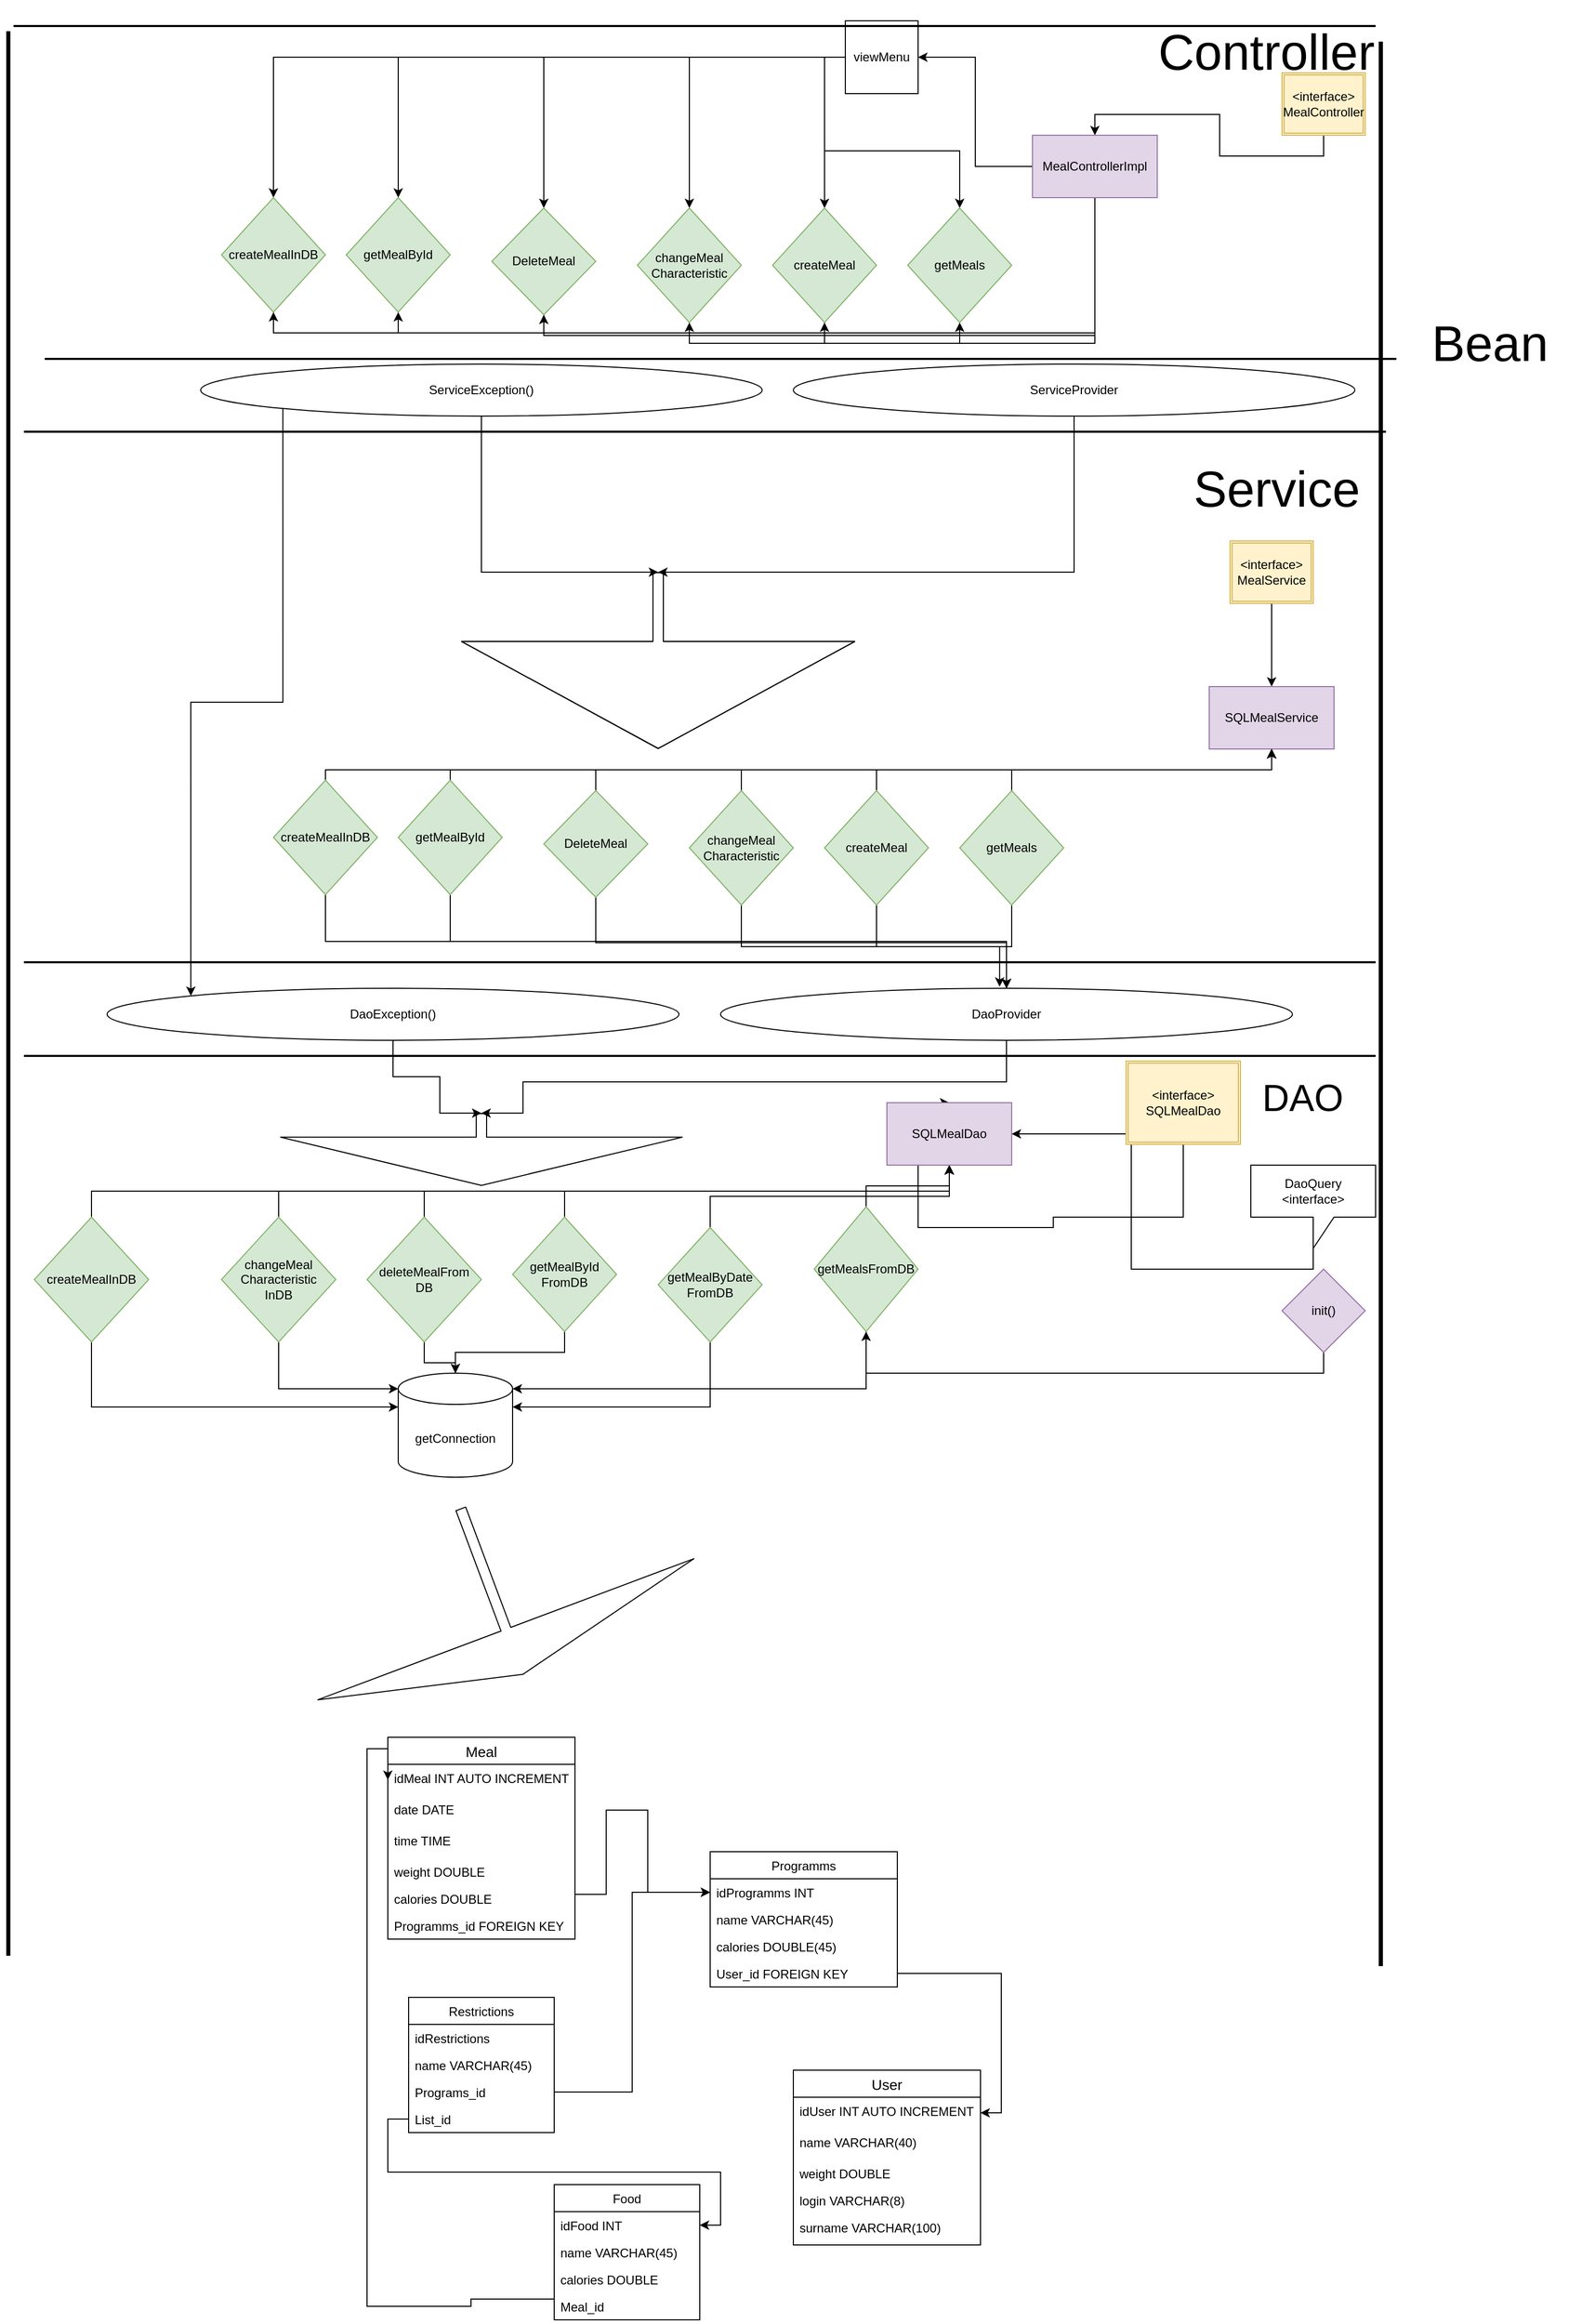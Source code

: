 <mxfile version="15.2.7" type="device"><diagram id="c3yvxUxh3kZcqtM6J-XO" name="Страница 1"><mxGraphModel dx="2633" dy="2015" grid="1" gridSize="10" guides="0" tooltips="1" connect="1" arrows="1" fold="1" page="1" pageScale="1" pageWidth="827" pageHeight="1169" background="none" math="0" shadow="0"><root><mxCell id="0"/><mxCell id="1" parent="0"/><mxCell id="IwB0xw7IcmiuPdc_JEfO-2" style="edgeStyle=orthogonalEdgeStyle;rounded=0;orthogonalLoop=1;jettySize=auto;html=1;exitX=0.5;exitY=1;exitDx=0;exitDy=0;entryX=0.5;entryY=1;entryDx=0;entryDy=0;" edge="1" parent="1" source="-x_6yDWP8HHU-Ib0mkeb-3" target="Pwz-YLJkzws4ze8zwUJu-18"><mxGeometry relative="1" as="geometry"/></mxCell><mxCell id="-x_6yDWP8HHU-Ib0mkeb-3" value="init()" style="rhombus;whiteSpace=wrap;html=1;fillColor=#e1d5e7;strokeColor=#9673a6;" parent="1" vertex="1"><mxGeometry x="800" y="1090" width="80" height="80" as="geometry"/></mxCell><mxCell id="-x_6yDWP8HHU-Ib0mkeb-27" style="edgeStyle=orthogonalEdgeStyle;curved=0;rounded=1;orthogonalLoop=1;jettySize=auto;html=1;exitX=0.5;exitY=1;exitDx=0;exitDy=0;entryX=0.5;entryY=0;entryDx=0;entryDy=0;" parent="1" source="-x_6yDWP8HHU-Ib0mkeb-16" target="-x_6yDWP8HHU-Ib0mkeb-22" edge="1"><mxGeometry relative="1" as="geometry"/></mxCell><mxCell id="-x_6yDWP8HHU-Ib0mkeb-16" value="&amp;lt;interface&amp;gt;&lt;br&gt;MealService" style="shape=ext;double=1;rounded=0;whiteSpace=wrap;html=1;fillColor=#fff2cc;strokeColor=#d6b656;" parent="1" vertex="1"><mxGeometry x="750" y="390" width="80" height="60" as="geometry"/></mxCell><mxCell id="IwB0xw7IcmiuPdc_JEfO-91" style="edgeStyle=orthogonalEdgeStyle;rounded=0;orthogonalLoop=1;jettySize=auto;html=1;exitX=0;exitY=0.5;exitDx=0;exitDy=0;entryX=0.5;entryY=0;entryDx=0;entryDy=0;" edge="1" parent="1" source="-x_6yDWP8HHU-Ib0mkeb-20" target="IwB0xw7IcmiuPdc_JEfO-79"><mxGeometry relative="1" as="geometry"/></mxCell><mxCell id="IwB0xw7IcmiuPdc_JEfO-92" style="edgeStyle=orthogonalEdgeStyle;rounded=0;orthogonalLoop=1;jettySize=auto;html=1;exitX=0;exitY=0.5;exitDx=0;exitDy=0;" edge="1" parent="1" source="-x_6yDWP8HHU-Ib0mkeb-20" target="IwB0xw7IcmiuPdc_JEfO-80"><mxGeometry relative="1" as="geometry"/></mxCell><mxCell id="IwB0xw7IcmiuPdc_JEfO-93" style="edgeStyle=orthogonalEdgeStyle;rounded=0;orthogonalLoop=1;jettySize=auto;html=1;exitX=0;exitY=0.5;exitDx=0;exitDy=0;entryX=0.5;entryY=0;entryDx=0;entryDy=0;" edge="1" parent="1" source="-x_6yDWP8HHU-Ib0mkeb-20" target="IwB0xw7IcmiuPdc_JEfO-78"><mxGeometry relative="1" as="geometry"/></mxCell><mxCell id="IwB0xw7IcmiuPdc_JEfO-94" style="edgeStyle=orthogonalEdgeStyle;rounded=0;orthogonalLoop=1;jettySize=auto;html=1;exitX=0;exitY=0.5;exitDx=0;exitDy=0;entryX=0.5;entryY=0;entryDx=0;entryDy=0;" edge="1" parent="1" source="-x_6yDWP8HHU-Ib0mkeb-20" target="IwB0xw7IcmiuPdc_JEfO-77"><mxGeometry relative="1" as="geometry"/></mxCell><mxCell id="IwB0xw7IcmiuPdc_JEfO-95" style="edgeStyle=orthogonalEdgeStyle;rounded=0;orthogonalLoop=1;jettySize=auto;html=1;exitX=0;exitY=0.5;exitDx=0;exitDy=0;entryX=0.5;entryY=0;entryDx=0;entryDy=0;" edge="1" parent="1" source="-x_6yDWP8HHU-Ib0mkeb-20" target="IwB0xw7IcmiuPdc_JEfO-76"><mxGeometry relative="1" as="geometry"/></mxCell><mxCell id="IwB0xw7IcmiuPdc_JEfO-96" style="edgeStyle=orthogonalEdgeStyle;rounded=0;orthogonalLoop=1;jettySize=auto;html=1;exitX=0;exitY=0.5;exitDx=0;exitDy=0;entryX=0.5;entryY=0;entryDx=0;entryDy=0;" edge="1" parent="1" source="-x_6yDWP8HHU-Ib0mkeb-20" target="IwB0xw7IcmiuPdc_JEfO-81"><mxGeometry relative="1" as="geometry"/></mxCell><mxCell id="-x_6yDWP8HHU-Ib0mkeb-20" value="&lt;span style=&quot;font-family: &amp;#34;helvetica&amp;#34;&quot;&gt;viewMenu&lt;/span&gt;" style="whiteSpace=wrap;html=1;aspect=fixed;rounded=0;" parent="1" vertex="1"><mxGeometry x="380" y="-110" width="70" height="70" as="geometry"/></mxCell><mxCell id="-x_6yDWP8HHU-Ib0mkeb-22" value="SQLMealService" style="rounded=0;whiteSpace=wrap;html=1;fillColor=#e1d5e7;strokeColor=#9673a6;" parent="1" vertex="1"><mxGeometry x="730" y="530" width="120" height="60" as="geometry"/></mxCell><mxCell id="IwB0xw7IcmiuPdc_JEfO-19" style="edgeStyle=orthogonalEdgeStyle;rounded=0;orthogonalLoop=1;jettySize=auto;html=1;exitX=0.5;exitY=0;exitDx=0;exitDy=0;entryX=0.5;entryY=1;entryDx=0;entryDy=0;" edge="1" parent="1" source="-x_6yDWP8HHU-Ib0mkeb-24" target="-x_6yDWP8HHU-Ib0mkeb-22"><mxGeometry relative="1" as="geometry"/></mxCell><mxCell id="IwB0xw7IcmiuPdc_JEfO-25" style="edgeStyle=orthogonalEdgeStyle;rounded=0;orthogonalLoop=1;jettySize=auto;html=1;exitX=0.5;exitY=1;exitDx=0;exitDy=0;entryX=0.488;entryY=-0.029;entryDx=0;entryDy=0;entryPerimeter=0;" edge="1" parent="1" source="-x_6yDWP8HHU-Ib0mkeb-24" target="Pwz-YLJkzws4ze8zwUJu-2"><mxGeometry relative="1" as="geometry"/></mxCell><mxCell id="-x_6yDWP8HHU-Ib0mkeb-24" value="createMeal" style="rhombus;whiteSpace=wrap;html=1;rounded=0;fillColor=#d5e8d4;strokeColor=#82b366;" parent="1" vertex="1"><mxGeometry x="360" y="630" width="100" height="110" as="geometry"/></mxCell><mxCell id="IwB0xw7IcmiuPdc_JEfO-20" style="edgeStyle=orthogonalEdgeStyle;rounded=0;orthogonalLoop=1;jettySize=auto;html=1;exitX=0.5;exitY=0;exitDx=0;exitDy=0;entryX=0.5;entryY=1;entryDx=0;entryDy=0;" edge="1" parent="1" source="-x_6yDWP8HHU-Ib0mkeb-25" target="-x_6yDWP8HHU-Ib0mkeb-22"><mxGeometry relative="1" as="geometry"/></mxCell><mxCell id="IwB0xw7IcmiuPdc_JEfO-26" style="edgeStyle=orthogonalEdgeStyle;rounded=0;orthogonalLoop=1;jettySize=auto;html=1;exitX=0.5;exitY=1;exitDx=0;exitDy=0;entryX=0.5;entryY=0;entryDx=0;entryDy=0;" edge="1" parent="1" source="-x_6yDWP8HHU-Ib0mkeb-25" target="Pwz-YLJkzws4ze8zwUJu-2"><mxGeometry relative="1" as="geometry"/></mxCell><mxCell id="-x_6yDWP8HHU-Ib0mkeb-25" value="changeMeal&lt;br&gt;Characteristic" style="rhombus;whiteSpace=wrap;html=1;rounded=0;fillColor=#d5e8d4;strokeColor=#82b366;" parent="1" vertex="1"><mxGeometry x="230" y="630" width="100" height="110" as="geometry"/></mxCell><mxCell id="IwB0xw7IcmiuPdc_JEfO-21" style="edgeStyle=orthogonalEdgeStyle;rounded=0;orthogonalLoop=1;jettySize=auto;html=1;exitX=0.5;exitY=0;exitDx=0;exitDy=0;entryX=0.5;entryY=1;entryDx=0;entryDy=0;" edge="1" parent="1" source="-x_6yDWP8HHU-Ib0mkeb-40" target="-x_6yDWP8HHU-Ib0mkeb-22"><mxGeometry relative="1" as="geometry"/></mxCell><mxCell id="IwB0xw7IcmiuPdc_JEfO-27" style="edgeStyle=orthogonalEdgeStyle;rounded=0;orthogonalLoop=1;jettySize=auto;html=1;exitX=0.5;exitY=1;exitDx=0;exitDy=0;entryX=0.5;entryY=0;entryDx=0;entryDy=0;" edge="1" parent="1" source="-x_6yDWP8HHU-Ib0mkeb-40" target="Pwz-YLJkzws4ze8zwUJu-2"><mxGeometry relative="1" as="geometry"/></mxCell><mxCell id="-x_6yDWP8HHU-Ib0mkeb-40" value="DeleteMeal" style="rhombus;whiteSpace=wrap;html=1;rounded=0;fillColor=#d5e8d4;strokeColor=#82b366;" parent="1" vertex="1"><mxGeometry x="90" y="630" width="100" height="102.5" as="geometry"/></mxCell><mxCell id="-x_6yDWP8HHU-Ib0mkeb-44" value="" style="line;strokeWidth=2;html=1;rounded=0;" parent="1" vertex="1"><mxGeometry x="-420" y="-110" width="1310" height="10" as="geometry"/></mxCell><mxCell id="-x_6yDWP8HHU-Ib0mkeb-45" value="" style="line;strokeWidth=2;html=1;rounded=0;" parent="1" vertex="1"><mxGeometry x="-410" y="790" width="1300" height="10" as="geometry"/></mxCell><mxCell id="bCsFz-7SM2GW4BfeGcmT-1" value="" style="line;strokeWidth=4;direction=south;html=1;perimeter=backbonePerimeter;points=[];outlineConnect=0;" parent="1" vertex="1"><mxGeometry x="890" y="-90" width="10" height="1850" as="geometry"/></mxCell><mxCell id="Pwz-YLJkzws4ze8zwUJu-1" value="" style="line;strokeWidth=2;html=1;rounded=0;" parent="1" vertex="1"><mxGeometry x="-410" y="880" width="1300" height="10" as="geometry"/></mxCell><mxCell id="IwB0xw7IcmiuPdc_JEfO-30" style="edgeStyle=orthogonalEdgeStyle;rounded=0;orthogonalLoop=1;jettySize=auto;html=1;exitX=0.5;exitY=1;exitDx=0;exitDy=0;" edge="1" parent="1" source="Pwz-YLJkzws4ze8zwUJu-2"><mxGeometry relative="1" as="geometry"><mxPoint x="30" y="940" as="targetPoint"/><Array as="points"><mxPoint x="535" y="910"/><mxPoint x="70" y="910"/><mxPoint x="70" y="940"/></Array></mxGeometry></mxCell><mxCell id="Pwz-YLJkzws4ze8zwUJu-2" value="DaoProvider" style="ellipse;whiteSpace=wrap;html=1;" parent="1" vertex="1"><mxGeometry x="260" y="820" width="550" height="50" as="geometry"/></mxCell><mxCell id="Pwz-YLJkzws4ze8zwUJu-3" value="" style="line;strokeWidth=2;html=1;rounded=0;" parent="1" vertex="1"><mxGeometry x="-410" y="280" width="1310" height="10" as="geometry"/></mxCell><mxCell id="IwB0xw7IcmiuPdc_JEfO-102" style="edgeStyle=orthogonalEdgeStyle;rounded=0;orthogonalLoop=1;jettySize=auto;html=1;exitX=0.5;exitY=1;exitDx=0;exitDy=0;" edge="1" parent="1" source="Pwz-YLJkzws4ze8zwUJu-4"><mxGeometry relative="1" as="geometry"><mxPoint x="200" y="420" as="targetPoint"/><Array as="points"><mxPoint x="600" y="420"/></Array></mxGeometry></mxCell><mxCell id="Pwz-YLJkzws4ze8zwUJu-4" value="ServiceProvider" style="ellipse;whiteSpace=wrap;html=1;" parent="1" vertex="1"><mxGeometry x="330" y="220" width="540" height="50" as="geometry"/></mxCell><mxCell id="IwB0xw7IcmiuPdc_JEfO-98" style="edgeStyle=orthogonalEdgeStyle;rounded=0;orthogonalLoop=1;jettySize=auto;html=1;exitX=0.5;exitY=1;exitDx=0;exitDy=0;" edge="1" parent="1" source="Pwz-YLJkzws4ze8zwUJu-9"><mxGeometry relative="1" as="geometry"><mxPoint x="30" y="940" as="targetPoint"/><Array as="points"><mxPoint x="-55" y="905"/><mxPoint x="-10" y="905"/><mxPoint x="-10" y="940"/></Array></mxGeometry></mxCell><mxCell id="Pwz-YLJkzws4ze8zwUJu-9" value="DaoException()" style="ellipse;whiteSpace=wrap;html=1;" parent="1" vertex="1"><mxGeometry x="-330" y="820" width="550" height="50" as="geometry"/></mxCell><mxCell id="IwB0xw7IcmiuPdc_JEfO-100" style="edgeStyle=orthogonalEdgeStyle;rounded=0;orthogonalLoop=1;jettySize=auto;html=1;exitX=0.5;exitY=1;exitDx=0;exitDy=0;" edge="1" parent="1" source="Pwz-YLJkzws4ze8zwUJu-10"><mxGeometry relative="1" as="geometry"><mxPoint x="29.857" y="270.714" as="targetPoint"/></mxGeometry></mxCell><mxCell id="IwB0xw7IcmiuPdc_JEfO-101" style="edgeStyle=orthogonalEdgeStyle;rounded=0;orthogonalLoop=1;jettySize=auto;html=1;exitX=0.5;exitY=1;exitDx=0;exitDy=0;" edge="1" parent="1" source="Pwz-YLJkzws4ze8zwUJu-10"><mxGeometry relative="1" as="geometry"><mxPoint x="200" y="420" as="targetPoint"/><Array as="points"><mxPoint x="30" y="420"/></Array></mxGeometry></mxCell><mxCell id="IwB0xw7IcmiuPdc_JEfO-103" style="edgeStyle=orthogonalEdgeStyle;rounded=0;orthogonalLoop=1;jettySize=auto;html=1;exitX=0;exitY=1;exitDx=0;exitDy=0;entryX=0;entryY=0;entryDx=0;entryDy=0;" edge="1" parent="1" source="Pwz-YLJkzws4ze8zwUJu-10" target="Pwz-YLJkzws4ze8zwUJu-9"><mxGeometry relative="1" as="geometry"/></mxCell><mxCell id="Pwz-YLJkzws4ze8zwUJu-10" value="ServiceException()" style="ellipse;whiteSpace=wrap;html=1;" parent="1" vertex="1"><mxGeometry x="-240" y="220" width="540" height="50" as="geometry"/></mxCell><mxCell id="Pwz-YLJkzws4ze8zwUJu-12" value="&lt;font style=&quot;font-size: 36px&quot;&gt;DAO&lt;/font&gt;" style="text;html=1;strokeColor=none;fillColor=none;align=center;verticalAlign=middle;whiteSpace=wrap;rounded=0;" parent="1" vertex="1"><mxGeometry x="710" y="890" width="220" height="70" as="geometry"/></mxCell><mxCell id="Pwz-YLJkzws4ze8zwUJu-13" value="&lt;font style=&quot;font-size: 48px&quot;&gt;Bean&lt;/font&gt;" style="text;html=1;strokeColor=none;fillColor=none;align=center;verticalAlign=middle;whiteSpace=wrap;rounded=0;" parent="1" vertex="1"><mxGeometry x="900" y="90" width="200" height="220" as="geometry"/></mxCell><mxCell id="Pwz-YLJkzws4ze8zwUJu-15" value="&lt;font style=&quot;font-size: 48px&quot;&gt;Service&lt;/font&gt;" style="text;html=1;strokeColor=none;fillColor=none;align=center;verticalAlign=middle;whiteSpace=wrap;rounded=0;" parent="1" vertex="1"><mxGeometry x="710" y="290" width="170" height="100" as="geometry"/></mxCell><mxCell id="IwB0xw7IcmiuPdc_JEfO-14" style="edgeStyle=orthogonalEdgeStyle;rounded=0;orthogonalLoop=1;jettySize=auto;html=1;exitX=0;exitY=0;exitDx=60;exitDy=80;exitPerimeter=0;entryX=1;entryY=0.5;entryDx=0;entryDy=0;" edge="1" parent="1" source="Pwz-YLJkzws4ze8zwUJu-16" target="IwB0xw7IcmiuPdc_JEfO-3"><mxGeometry relative="1" as="geometry"/></mxCell><mxCell id="Pwz-YLJkzws4ze8zwUJu-16" value="DaoQuery&lt;br&gt;&amp;lt;interface&amp;gt;" style="shape=callout;whiteSpace=wrap;html=1;perimeter=calloutPerimeter;" parent="1" vertex="1"><mxGeometry x="770" y="990" width="120" height="80" as="geometry"/></mxCell><mxCell id="IwB0xw7IcmiuPdc_JEfO-4" style="edgeStyle=orthogonalEdgeStyle;rounded=0;orthogonalLoop=1;jettySize=auto;html=1;exitX=0.5;exitY=1;exitDx=0;exitDy=0;entryX=0.5;entryY=0;entryDx=0;entryDy=0;" edge="1" parent="1" source="Pwz-YLJkzws4ze8zwUJu-17" target="IwB0xw7IcmiuPdc_JEfO-3"><mxGeometry relative="1" as="geometry"><Array as="points"><mxPoint x="705" y="1040"/><mxPoint x="580" y="1040"/><mxPoint x="580" y="1050"/><mxPoint x="450" y="1050"/></Array></mxGeometry></mxCell><mxCell id="Pwz-YLJkzws4ze8zwUJu-17" value="&amp;lt;interface&amp;gt;&lt;br&gt;SQLMealDao" style="shape=ext;double=1;rounded=0;whiteSpace=wrap;html=1;fillColor=#fff2cc;strokeColor=#d6b656;" parent="1" vertex="1"><mxGeometry x="650" y="890" width="110" height="80" as="geometry"/></mxCell><mxCell id="IwB0xw7IcmiuPdc_JEfO-5" style="edgeStyle=orthogonalEdgeStyle;rounded=0;orthogonalLoop=1;jettySize=auto;html=1;exitX=0.5;exitY=0;exitDx=0;exitDy=0;entryX=0.5;entryY=1;entryDx=0;entryDy=0;" edge="1" parent="1" source="Pwz-YLJkzws4ze8zwUJu-18" target="IwB0xw7IcmiuPdc_JEfO-3"><mxGeometry relative="1" as="geometry"/></mxCell><mxCell id="IwB0xw7IcmiuPdc_JEfO-73" style="edgeStyle=orthogonalEdgeStyle;rounded=0;orthogonalLoop=1;jettySize=auto;html=1;exitX=0.5;exitY=1;exitDx=0;exitDy=0;entryX=1;entryY=0;entryDx=0;entryDy=15;entryPerimeter=0;" edge="1" parent="1" source="Pwz-YLJkzws4ze8zwUJu-18" target="IwB0xw7IcmiuPdc_JEfO-67"><mxGeometry relative="1" as="geometry"/></mxCell><mxCell id="Pwz-YLJkzws4ze8zwUJu-18" value="getMealsFromDB" style="rhombus;whiteSpace=wrap;html=1;rounded=0;fillColor=#d5e8d4;strokeColor=#82b366;rotation=0;" parent="1" vertex="1"><mxGeometry x="350" y="1030" width="100" height="120" as="geometry"/></mxCell><mxCell id="IwB0xw7IcmiuPdc_JEfO-9" style="edgeStyle=orthogonalEdgeStyle;rounded=0;orthogonalLoop=1;jettySize=auto;html=1;exitX=0.5;exitY=0;exitDx=0;exitDy=0;entryX=0.5;entryY=1;entryDx=0;entryDy=0;" edge="1" parent="1" source="Pwz-YLJkzws4ze8zwUJu-19" target="IwB0xw7IcmiuPdc_JEfO-3"><mxGeometry relative="1" as="geometry"/></mxCell><mxCell id="IwB0xw7IcmiuPdc_JEfO-69" style="edgeStyle=orthogonalEdgeStyle;rounded=0;orthogonalLoop=1;jettySize=auto;html=1;exitX=0.5;exitY=1;exitDx=0;exitDy=0;entryX=0;entryY=0;entryDx=0;entryDy=15;entryPerimeter=0;" edge="1" parent="1" source="Pwz-YLJkzws4ze8zwUJu-19" target="IwB0xw7IcmiuPdc_JEfO-67"><mxGeometry relative="1" as="geometry"/></mxCell><mxCell id="Pwz-YLJkzws4ze8zwUJu-19" value="changeMeal&lt;br&gt;Characteristic&lt;br&gt;InDB" style="rhombus;whiteSpace=wrap;html=1;rounded=0;fillColor=#d5e8d4;strokeColor=#82b366;" parent="1" vertex="1"><mxGeometry x="-220" y="1040" width="110" height="120" as="geometry"/></mxCell><mxCell id="IwB0xw7IcmiuPdc_JEfO-10" style="edgeStyle=orthogonalEdgeStyle;rounded=0;orthogonalLoop=1;jettySize=auto;html=1;exitX=0.5;exitY=0;exitDx=0;exitDy=0;entryX=0.5;entryY=1;entryDx=0;entryDy=0;" edge="1" parent="1" source="Pwz-YLJkzws4ze8zwUJu-20" target="IwB0xw7IcmiuPdc_JEfO-3"><mxGeometry relative="1" as="geometry"/></mxCell><mxCell id="IwB0xw7IcmiuPdc_JEfO-68" style="edgeStyle=orthogonalEdgeStyle;rounded=0;orthogonalLoop=1;jettySize=auto;html=1;exitX=0.5;exitY=1;exitDx=0;exitDy=0;entryX=0;entryY=0;entryDx=0;entryDy=32.5;entryPerimeter=0;" edge="1" parent="1" source="Pwz-YLJkzws4ze8zwUJu-20" target="IwB0xw7IcmiuPdc_JEfO-67"><mxGeometry relative="1" as="geometry"/></mxCell><mxCell id="Pwz-YLJkzws4ze8zwUJu-20" value="createMealInDB" style="rhombus;whiteSpace=wrap;html=1;rounded=0;fillColor=#d5e8d4;strokeColor=#82b366;" parent="1" vertex="1"><mxGeometry x="-400" y="1040" width="110" height="120" as="geometry"/></mxCell><mxCell id="IwB0xw7IcmiuPdc_JEfO-6" style="edgeStyle=orthogonalEdgeStyle;rounded=0;orthogonalLoop=1;jettySize=auto;html=1;exitX=0.5;exitY=0;exitDx=0;exitDy=0;entryX=0.5;entryY=1;entryDx=0;entryDy=0;" edge="1" parent="1" source="Pwz-YLJkzws4ze8zwUJu-22" target="IwB0xw7IcmiuPdc_JEfO-3"><mxGeometry relative="1" as="geometry"/></mxCell><mxCell id="IwB0xw7IcmiuPdc_JEfO-72" style="edgeStyle=orthogonalEdgeStyle;rounded=0;orthogonalLoop=1;jettySize=auto;html=1;exitX=0.5;exitY=1;exitDx=0;exitDy=0;entryX=1;entryY=0;entryDx=0;entryDy=32.5;entryPerimeter=0;" edge="1" parent="1" source="Pwz-YLJkzws4ze8zwUJu-22" target="IwB0xw7IcmiuPdc_JEfO-67"><mxGeometry relative="1" as="geometry"/></mxCell><mxCell id="Pwz-YLJkzws4ze8zwUJu-22" value="getMealByDate&lt;br&gt;FromDB" style="rhombus;whiteSpace=wrap;html=1;rounded=0;fillColor=#d5e8d4;strokeColor=#82b366;" parent="1" vertex="1"><mxGeometry x="200" y="1050" width="100" height="110" as="geometry"/></mxCell><mxCell id="IwB0xw7IcmiuPdc_JEfO-7" style="edgeStyle=orthogonalEdgeStyle;rounded=0;orthogonalLoop=1;jettySize=auto;html=1;exitX=0.5;exitY=0;exitDx=0;exitDy=0;entryX=0.5;entryY=1;entryDx=0;entryDy=0;" edge="1" parent="1" source="Pwz-YLJkzws4ze8zwUJu-23" target="IwB0xw7IcmiuPdc_JEfO-3"><mxGeometry relative="1" as="geometry"/></mxCell><mxCell id="IwB0xw7IcmiuPdc_JEfO-71" style="edgeStyle=orthogonalEdgeStyle;rounded=0;orthogonalLoop=1;jettySize=auto;html=1;exitX=0.5;exitY=1;exitDx=0;exitDy=0;entryX=0.5;entryY=0;entryDx=0;entryDy=0;entryPerimeter=0;" edge="1" parent="1" source="Pwz-YLJkzws4ze8zwUJu-23" target="IwB0xw7IcmiuPdc_JEfO-67"><mxGeometry relative="1" as="geometry"/></mxCell><mxCell id="Pwz-YLJkzws4ze8zwUJu-23" value="getMealById&lt;br&gt;FromDB" style="rhombus;whiteSpace=wrap;html=1;rounded=0;fillColor=#d5e8d4;strokeColor=#82b366;" parent="1" vertex="1"><mxGeometry x="60" y="1040" width="100" height="110" as="geometry"/></mxCell><mxCell id="IwB0xw7IcmiuPdc_JEfO-8" style="edgeStyle=orthogonalEdgeStyle;rounded=0;orthogonalLoop=1;jettySize=auto;html=1;exitX=0.5;exitY=0;exitDx=0;exitDy=0;entryX=0.5;entryY=1;entryDx=0;entryDy=0;" edge="1" parent="1" source="Pwz-YLJkzws4ze8zwUJu-24" target="IwB0xw7IcmiuPdc_JEfO-3"><mxGeometry relative="1" as="geometry"/></mxCell><mxCell id="IwB0xw7IcmiuPdc_JEfO-70" style="edgeStyle=orthogonalEdgeStyle;rounded=0;orthogonalLoop=1;jettySize=auto;html=1;exitX=0.5;exitY=1;exitDx=0;exitDy=0;entryX=0.5;entryY=0;entryDx=0;entryDy=0;entryPerimeter=0;" edge="1" parent="1" source="Pwz-YLJkzws4ze8zwUJu-24" target="IwB0xw7IcmiuPdc_JEfO-67"><mxGeometry relative="1" as="geometry"/></mxCell><mxCell id="Pwz-YLJkzws4ze8zwUJu-24" value="deleteMealFrom&lt;br&gt;DB" style="rhombus;whiteSpace=wrap;html=1;rounded=0;fillColor=#d5e8d4;strokeColor=#82b366;" parent="1" vertex="1"><mxGeometry x="-80" y="1040" width="110" height="120" as="geometry"/></mxCell><mxCell id="IwB0xw7IcmiuPdc_JEfO-1" value="" style="line;strokeWidth=4;direction=south;html=1;perimeter=backbonePerimeter;points=[];outlineConnect=0;" vertex="1" parent="1"><mxGeometry x="-430" y="-100" width="10" height="1850" as="geometry"/></mxCell><mxCell id="IwB0xw7IcmiuPdc_JEfO-3" value="SQLMealDao" style="rounded=0;whiteSpace=wrap;html=1;fillColor=#e1d5e7;strokeColor=#9673a6;" vertex="1" parent="1"><mxGeometry x="420" y="930" width="120" height="60" as="geometry"/></mxCell><mxCell id="IwB0xw7IcmiuPdc_JEfO-11" value="&lt;font style=&quot;font-size: 48px&quot;&gt;Controller&lt;/font&gt;" style="text;html=1;strokeColor=none;fillColor=none;align=center;verticalAlign=middle;whiteSpace=wrap;rounded=0;" vertex="1" parent="1"><mxGeometry x="700" y="-130" width="170" height="100" as="geometry"/></mxCell><mxCell id="IwB0xw7IcmiuPdc_JEfO-23" style="edgeStyle=orthogonalEdgeStyle;rounded=0;orthogonalLoop=1;jettySize=auto;html=1;exitX=0.5;exitY=0;exitDx=0;exitDy=0;entryX=0.5;entryY=1;entryDx=0;entryDy=0;" edge="1" parent="1" source="IwB0xw7IcmiuPdc_JEfO-15" target="-x_6yDWP8HHU-Ib0mkeb-22"><mxGeometry relative="1" as="geometry"><Array as="points"><mxPoint x="-120" y="610"/><mxPoint x="790" y="610"/></Array></mxGeometry></mxCell><mxCell id="IwB0xw7IcmiuPdc_JEfO-29" style="edgeStyle=orthogonalEdgeStyle;rounded=0;orthogonalLoop=1;jettySize=auto;html=1;exitX=0.5;exitY=1;exitDx=0;exitDy=0;entryX=0.5;entryY=0;entryDx=0;entryDy=0;" edge="1" parent="1" source="IwB0xw7IcmiuPdc_JEfO-15" target="Pwz-YLJkzws4ze8zwUJu-2"><mxGeometry relative="1" as="geometry"/></mxCell><mxCell id="IwB0xw7IcmiuPdc_JEfO-15" value="createMealInDB" style="rhombus;whiteSpace=wrap;html=1;rounded=0;fillColor=#d5e8d4;strokeColor=#82b366;" vertex="1" parent="1"><mxGeometry x="-170" y="620" width="100" height="110" as="geometry"/></mxCell><mxCell id="IwB0xw7IcmiuPdc_JEfO-22" style="edgeStyle=orthogonalEdgeStyle;rounded=0;orthogonalLoop=1;jettySize=auto;html=1;exitX=0.5;exitY=0;exitDx=0;exitDy=0;entryX=0.5;entryY=1;entryDx=0;entryDy=0;" edge="1" parent="1" source="IwB0xw7IcmiuPdc_JEfO-16" target="-x_6yDWP8HHU-Ib0mkeb-22"><mxGeometry relative="1" as="geometry"><Array as="points"><mxPoint y="610"/><mxPoint x="790" y="610"/></Array></mxGeometry></mxCell><mxCell id="IwB0xw7IcmiuPdc_JEfO-28" style="edgeStyle=orthogonalEdgeStyle;rounded=0;orthogonalLoop=1;jettySize=auto;html=1;exitX=0.5;exitY=1;exitDx=0;exitDy=0;" edge="1" parent="1" source="IwB0xw7IcmiuPdc_JEfO-16" target="Pwz-YLJkzws4ze8zwUJu-2"><mxGeometry relative="1" as="geometry"/></mxCell><mxCell id="IwB0xw7IcmiuPdc_JEfO-16" value="getMealById" style="rhombus;whiteSpace=wrap;html=1;rounded=0;fillColor=#d5e8d4;strokeColor=#82b366;" vertex="1" parent="1"><mxGeometry x="-50" y="620" width="100" height="110" as="geometry"/></mxCell><mxCell id="IwB0xw7IcmiuPdc_JEfO-18" style="edgeStyle=orthogonalEdgeStyle;rounded=0;orthogonalLoop=1;jettySize=auto;html=1;exitX=0.5;exitY=0;exitDx=0;exitDy=0;entryX=0.5;entryY=1;entryDx=0;entryDy=0;" edge="1" parent="1" source="IwB0xw7IcmiuPdc_JEfO-17" target="-x_6yDWP8HHU-Ib0mkeb-22"><mxGeometry relative="1" as="geometry"/></mxCell><mxCell id="IwB0xw7IcmiuPdc_JEfO-24" style="edgeStyle=orthogonalEdgeStyle;rounded=0;orthogonalLoop=1;jettySize=auto;html=1;exitX=0.5;exitY=1;exitDx=0;exitDy=0;" edge="1" parent="1" source="IwB0xw7IcmiuPdc_JEfO-17" target="Pwz-YLJkzws4ze8zwUJu-2"><mxGeometry relative="1" as="geometry"/></mxCell><mxCell id="IwB0xw7IcmiuPdc_JEfO-17" value="getMeals" style="rhombus;whiteSpace=wrap;html=1;rounded=0;fillColor=#d5e8d4;strokeColor=#82b366;" vertex="1" parent="1"><mxGeometry x="490" y="630" width="100" height="110" as="geometry"/></mxCell><mxCell id="IwB0xw7IcmiuPdc_JEfO-31" value="" style="shape=flexArrow;endArrow=classic;html=1;endWidth=375.294;endSize=15.118;" edge="1" parent="1"><mxGeometry width="50" height="50" relative="1" as="geometry"><mxPoint x="30" y="940" as="sourcePoint"/><mxPoint x="30" y="1010" as="targetPoint"/><Array as="points"><mxPoint x="30" y="940"/></Array></mxGeometry></mxCell><mxCell id="IwB0xw7IcmiuPdc_JEfO-32" value="" style="shape=flexArrow;endArrow=classic;html=1;endWidth=375.294;endSize=15.118;" edge="1" parent="1"><mxGeometry width="50" height="50" relative="1" as="geometry"><mxPoint x="10" y="1320" as="sourcePoint"/><mxPoint x="70" y="1480" as="targetPoint"/><Array as="points"><mxPoint x="10" y="1320"/></Array></mxGeometry></mxCell><mxCell id="IwB0xw7IcmiuPdc_JEfO-33" value="User" style="swimlane;fontStyle=0;childLayout=stackLayout;horizontal=1;startSize=26;horizontalStack=0;resizeParent=1;resizeParentMax=0;resizeLast=0;collapsible=1;marginBottom=0;align=center;fontSize=14;" vertex="1" parent="1"><mxGeometry x="330" y="1860" width="180" height="168" as="geometry"/></mxCell><mxCell id="IwB0xw7IcmiuPdc_JEfO-34" value="idUser INT AUTO INCREMENT" style="text;strokeColor=none;fillColor=none;spacingLeft=4;spacingRight=4;overflow=hidden;rotatable=0;points=[[0,0.5],[1,0.5]];portConstraint=eastwest;fontSize=12;" vertex="1" parent="IwB0xw7IcmiuPdc_JEfO-33"><mxGeometry y="26" width="180" height="30" as="geometry"/></mxCell><mxCell id="IwB0xw7IcmiuPdc_JEfO-35" value="name VARCHAR(40)" style="text;strokeColor=none;fillColor=none;spacingLeft=4;spacingRight=4;overflow=hidden;rotatable=0;points=[[0,0.5],[1,0.5]];portConstraint=eastwest;fontSize=12;" vertex="1" parent="IwB0xw7IcmiuPdc_JEfO-33"><mxGeometry y="56" width="180" height="30" as="geometry"/></mxCell><mxCell id="IwB0xw7IcmiuPdc_JEfO-36" value="weight DOUBLE" style="text;strokeColor=none;fillColor=none;align=left;verticalAlign=top;spacingLeft=4;spacingRight=4;overflow=hidden;rotatable=0;points=[[0,0.5],[1,0.5]];portConstraint=eastwest;" vertex="1" parent="IwB0xw7IcmiuPdc_JEfO-33"><mxGeometry y="86" width="180" height="26" as="geometry"/></mxCell><mxCell id="IwB0xw7IcmiuPdc_JEfO-37" value="login VARCHAR(8)" style="text;strokeColor=none;fillColor=none;align=left;verticalAlign=top;spacingLeft=4;spacingRight=4;overflow=hidden;rotatable=0;points=[[0,0.5],[1,0.5]];portConstraint=eastwest;" vertex="1" parent="IwB0xw7IcmiuPdc_JEfO-33"><mxGeometry y="112" width="180" height="26" as="geometry"/></mxCell><mxCell id="IwB0xw7IcmiuPdc_JEfO-38" value="surname VARCHAR(100)" style="text;strokeColor=none;fillColor=none;spacingLeft=4;spacingRight=4;overflow=hidden;rotatable=0;points=[[0,0.5],[1,0.5]];portConstraint=eastwest;fontSize=12;" vertex="1" parent="IwB0xw7IcmiuPdc_JEfO-33"><mxGeometry y="138" width="180" height="30" as="geometry"/></mxCell><mxCell id="IwB0xw7IcmiuPdc_JEfO-39" value="Meal" style="swimlane;fontStyle=0;childLayout=stackLayout;horizontal=1;startSize=26;horizontalStack=0;resizeParent=1;resizeParentMax=0;resizeLast=0;collapsible=1;marginBottom=0;align=center;fontSize=14;" vertex="1" parent="1"><mxGeometry x="-60" y="1540" width="180" height="194" as="geometry"><mxRectangle x="340" y="990" width="60" height="26" as="alternateBounds"/></mxGeometry></mxCell><mxCell id="IwB0xw7IcmiuPdc_JEfO-40" value="idMeal INT AUTO INCREMENT" style="text;strokeColor=none;fillColor=none;spacingLeft=4;spacingRight=4;overflow=hidden;rotatable=0;points=[[0,0.5],[1,0.5]];portConstraint=eastwest;fontSize=12;" vertex="1" parent="IwB0xw7IcmiuPdc_JEfO-39"><mxGeometry y="26" width="180" height="30" as="geometry"/></mxCell><mxCell id="IwB0xw7IcmiuPdc_JEfO-41" value="date DATE" style="text;strokeColor=none;fillColor=none;spacingLeft=4;spacingRight=4;overflow=hidden;rotatable=0;points=[[0,0.5],[1,0.5]];portConstraint=eastwest;fontSize=12;" vertex="1" parent="IwB0xw7IcmiuPdc_JEfO-39"><mxGeometry y="56" width="180" height="30" as="geometry"/></mxCell><mxCell id="IwB0xw7IcmiuPdc_JEfO-42" value="time TIME &#10;" style="text;strokeColor=none;fillColor=none;spacingLeft=4;spacingRight=4;overflow=hidden;rotatable=0;points=[[0,0.5],[1,0.5]];portConstraint=eastwest;fontSize=12;" vertex="1" parent="IwB0xw7IcmiuPdc_JEfO-39"><mxGeometry y="86" width="180" height="30" as="geometry"/></mxCell><mxCell id="IwB0xw7IcmiuPdc_JEfO-43" value="weight DOUBLE" style="text;strokeColor=none;fillColor=none;align=left;verticalAlign=top;spacingLeft=4;spacingRight=4;overflow=hidden;rotatable=0;points=[[0,0.5],[1,0.5]];portConstraint=eastwest;" vertex="1" parent="IwB0xw7IcmiuPdc_JEfO-39"><mxGeometry y="116" width="180" height="26" as="geometry"/></mxCell><mxCell id="IwB0xw7IcmiuPdc_JEfO-44" value="calories DOUBLE&#10;" style="text;strokeColor=none;fillColor=none;align=left;verticalAlign=top;spacingLeft=4;spacingRight=4;overflow=hidden;rotatable=0;points=[[0,0.5],[1,0.5]];portConstraint=eastwest;" vertex="1" parent="IwB0xw7IcmiuPdc_JEfO-39"><mxGeometry y="142" width="180" height="26" as="geometry"/></mxCell><mxCell id="IwB0xw7IcmiuPdc_JEfO-45" value="Programms_id FOREIGN KEY" style="text;strokeColor=none;fillColor=none;align=left;verticalAlign=top;spacingLeft=4;spacingRight=4;overflow=hidden;rotatable=0;points=[[0,0.5],[1,0.5]];portConstraint=eastwest;" vertex="1" parent="IwB0xw7IcmiuPdc_JEfO-39"><mxGeometry y="168" width="180" height="26" as="geometry"/></mxCell><mxCell id="IwB0xw7IcmiuPdc_JEfO-46" value="Programms" style="swimlane;fontStyle=0;childLayout=stackLayout;horizontal=1;startSize=26;horizontalStack=0;resizeParent=1;resizeParentMax=0;resizeLast=0;collapsible=1;marginBottom=0;" vertex="1" parent="1"><mxGeometry x="250" y="1650" width="180" height="130" as="geometry"/></mxCell><mxCell id="IwB0xw7IcmiuPdc_JEfO-47" value="idProgramms INT " style="text;strokeColor=none;fillColor=none;align=left;verticalAlign=top;spacingLeft=4;spacingRight=4;overflow=hidden;rotatable=0;points=[[0,0.5],[1,0.5]];portConstraint=eastwest;" vertex="1" parent="IwB0xw7IcmiuPdc_JEfO-46"><mxGeometry y="26" width="180" height="26" as="geometry"/></mxCell><mxCell id="IwB0xw7IcmiuPdc_JEfO-48" value="name VARCHAR(45)" style="text;strokeColor=none;fillColor=none;align=left;verticalAlign=top;spacingLeft=4;spacingRight=4;overflow=hidden;rotatable=0;points=[[0,0.5],[1,0.5]];portConstraint=eastwest;" vertex="1" parent="IwB0xw7IcmiuPdc_JEfO-46"><mxGeometry y="52" width="180" height="26" as="geometry"/></mxCell><mxCell id="IwB0xw7IcmiuPdc_JEfO-49" value="calories DOUBLE(45)" style="text;strokeColor=none;fillColor=none;align=left;verticalAlign=top;spacingLeft=4;spacingRight=4;overflow=hidden;rotatable=0;points=[[0,0.5],[1,0.5]];portConstraint=eastwest;" vertex="1" parent="IwB0xw7IcmiuPdc_JEfO-46"><mxGeometry y="78" width="180" height="26" as="geometry"/></mxCell><mxCell id="IwB0xw7IcmiuPdc_JEfO-50" value="User_id FOREIGN KEY" style="text;strokeColor=none;fillColor=none;align=left;verticalAlign=top;spacingLeft=4;spacingRight=4;overflow=hidden;rotatable=0;points=[[0,0.5],[1,0.5]];portConstraint=eastwest;" vertex="1" parent="IwB0xw7IcmiuPdc_JEfO-46"><mxGeometry y="104" width="180" height="26" as="geometry"/></mxCell><mxCell id="IwB0xw7IcmiuPdc_JEfO-51" value="Restrictions" style="swimlane;fontStyle=0;childLayout=stackLayout;horizontal=1;startSize=26;horizontalStack=0;resizeParent=1;resizeParentMax=0;resizeLast=0;collapsible=1;marginBottom=0;" vertex="1" parent="1"><mxGeometry x="-40" y="1790" width="140" height="130" as="geometry"/></mxCell><mxCell id="IwB0xw7IcmiuPdc_JEfO-52" value="idRestrictions&#10;" style="text;strokeColor=none;fillColor=none;align=left;verticalAlign=top;spacingLeft=4;spacingRight=4;overflow=hidden;rotatable=0;points=[[0,0.5],[1,0.5]];portConstraint=eastwest;" vertex="1" parent="IwB0xw7IcmiuPdc_JEfO-51"><mxGeometry y="26" width="140" height="26" as="geometry"/></mxCell><mxCell id="IwB0xw7IcmiuPdc_JEfO-53" value="name VARCHAR(45)&#10;" style="text;strokeColor=none;fillColor=none;align=left;verticalAlign=top;spacingLeft=4;spacingRight=4;overflow=hidden;rotatable=0;points=[[0,0.5],[1,0.5]];portConstraint=eastwest;" vertex="1" parent="IwB0xw7IcmiuPdc_JEfO-51"><mxGeometry y="52" width="140" height="26" as="geometry"/></mxCell><mxCell id="IwB0xw7IcmiuPdc_JEfO-54" value="Programs_id" style="text;strokeColor=none;fillColor=none;align=left;verticalAlign=top;spacingLeft=4;spacingRight=4;overflow=hidden;rotatable=0;points=[[0,0.5],[1,0.5]];portConstraint=eastwest;" vertex="1" parent="IwB0xw7IcmiuPdc_JEfO-51"><mxGeometry y="78" width="140" height="26" as="geometry"/></mxCell><mxCell id="IwB0xw7IcmiuPdc_JEfO-55" value="List_id" style="text;strokeColor=none;fillColor=none;align=left;verticalAlign=top;spacingLeft=4;spacingRight=4;overflow=hidden;rotatable=0;points=[[0,0.5],[1,0.5]];portConstraint=eastwest;" vertex="1" parent="IwB0xw7IcmiuPdc_JEfO-51"><mxGeometry y="104" width="140" height="26" as="geometry"/></mxCell><mxCell id="IwB0xw7IcmiuPdc_JEfO-56" value="Food" style="swimlane;fontStyle=0;childLayout=stackLayout;horizontal=1;startSize=26;horizontalStack=0;resizeParent=1;resizeParentMax=0;resizeLast=0;collapsible=1;marginBottom=0;" vertex="1" parent="1"><mxGeometry x="100" y="1970" width="140" height="130" as="geometry"/></mxCell><mxCell id="IwB0xw7IcmiuPdc_JEfO-57" value="idFood INT" style="text;strokeColor=none;fillColor=none;align=left;verticalAlign=top;spacingLeft=4;spacingRight=4;overflow=hidden;rotatable=0;points=[[0,0.5],[1,0.5]];portConstraint=eastwest;" vertex="1" parent="IwB0xw7IcmiuPdc_JEfO-56"><mxGeometry y="26" width="140" height="26" as="geometry"/></mxCell><mxCell id="IwB0xw7IcmiuPdc_JEfO-58" value="name VARCHAR(45)" style="text;strokeColor=none;fillColor=none;align=left;verticalAlign=top;spacingLeft=4;spacingRight=4;overflow=hidden;rotatable=0;points=[[0,0.5],[1,0.5]];portConstraint=eastwest;" vertex="1" parent="IwB0xw7IcmiuPdc_JEfO-56"><mxGeometry y="52" width="140" height="26" as="geometry"/></mxCell><mxCell id="IwB0xw7IcmiuPdc_JEfO-59" value="calories DOUBLE" style="text;strokeColor=none;fillColor=none;align=left;verticalAlign=top;spacingLeft=4;spacingRight=4;overflow=hidden;rotatable=0;points=[[0,0.5],[1,0.5]];portConstraint=eastwest;" vertex="1" parent="IwB0xw7IcmiuPdc_JEfO-56"><mxGeometry y="78" width="140" height="26" as="geometry"/></mxCell><mxCell id="IwB0xw7IcmiuPdc_JEfO-60" value="Meal_id&#10;" style="text;strokeColor=none;fillColor=none;align=left;verticalAlign=top;spacingLeft=4;spacingRight=4;overflow=hidden;rotatable=0;points=[[0,0.5],[1,0.5]];portConstraint=eastwest;" vertex="1" parent="IwB0xw7IcmiuPdc_JEfO-56"><mxGeometry y="104" width="140" height="26" as="geometry"/></mxCell><mxCell id="IwB0xw7IcmiuPdc_JEfO-61" style="edgeStyle=orthogonalEdgeStyle;rounded=0;orthogonalLoop=1;jettySize=auto;html=1;exitX=1;exitY=0.5;exitDx=0;exitDy=0;entryX=0;entryY=0.5;entryDx=0;entryDy=0;" edge="1" parent="1" source="IwB0xw7IcmiuPdc_JEfO-45" target="IwB0xw7IcmiuPdc_JEfO-47"><mxGeometry relative="1" as="geometry"><mxPoint x="-510" y="2010" as="targetPoint"/><Array as="points"><mxPoint x="150" y="1691"/><mxPoint x="150" y="1610"/><mxPoint x="190" y="1610"/><mxPoint x="190" y="1689"/></Array></mxGeometry></mxCell><mxCell id="IwB0xw7IcmiuPdc_JEfO-62" style="edgeStyle=orthogonalEdgeStyle;rounded=0;orthogonalLoop=1;jettySize=auto;html=1;exitX=0;exitY=0.5;exitDx=0;exitDy=0;entryX=0;entryY=0.5;entryDx=0;entryDy=0;" edge="1" parent="1" source="IwB0xw7IcmiuPdc_JEfO-60" target="IwB0xw7IcmiuPdc_JEfO-40"><mxGeometry relative="1" as="geometry"><Array as="points"><mxPoint x="100" y="2080"/><mxPoint x="20" y="2080"/><mxPoint x="20" y="2087"/><mxPoint x="-80" y="2087"/><mxPoint x="-80" y="1551"/></Array></mxGeometry></mxCell><mxCell id="IwB0xw7IcmiuPdc_JEfO-63" style="edgeStyle=orthogonalEdgeStyle;rounded=0;orthogonalLoop=1;jettySize=auto;html=1;exitX=1;exitY=0.5;exitDx=0;exitDy=0;entryX=0;entryY=0.5;entryDx=0;entryDy=0;" edge="1" parent="1" source="IwB0xw7IcmiuPdc_JEfO-54" target="IwB0xw7IcmiuPdc_JEfO-47"><mxGeometry relative="1" as="geometry"/></mxCell><mxCell id="IwB0xw7IcmiuPdc_JEfO-64" style="edgeStyle=orthogonalEdgeStyle;rounded=0;orthogonalLoop=1;jettySize=auto;html=1;exitX=0;exitY=0.5;exitDx=0;exitDy=0;entryX=1;entryY=0.5;entryDx=0;entryDy=0;" edge="1" parent="1" source="IwB0xw7IcmiuPdc_JEfO-55" target="IwB0xw7IcmiuPdc_JEfO-57"><mxGeometry relative="1" as="geometry"/></mxCell><mxCell id="IwB0xw7IcmiuPdc_JEfO-65" style="edgeStyle=orthogonalEdgeStyle;rounded=0;orthogonalLoop=1;jettySize=auto;html=1;exitX=1;exitY=0.5;exitDx=0;exitDy=0;entryX=1;entryY=0.5;entryDx=0;entryDy=0;" edge="1" parent="1" source="IwB0xw7IcmiuPdc_JEfO-50" target="IwB0xw7IcmiuPdc_JEfO-34"><mxGeometry relative="1" as="geometry"/></mxCell><mxCell id="IwB0xw7IcmiuPdc_JEfO-67" value="getConnection" style="shape=cylinder3;whiteSpace=wrap;html=1;boundedLbl=1;backgroundOutline=1;size=15;" vertex="1" parent="1"><mxGeometry x="-50" y="1190" width="110" height="100" as="geometry"/></mxCell><mxCell id="IwB0xw7IcmiuPdc_JEfO-83" style="edgeStyle=orthogonalEdgeStyle;rounded=0;orthogonalLoop=1;jettySize=auto;html=1;exitX=0.5;exitY=1;exitDx=0;exitDy=0;entryX=0.5;entryY=0;entryDx=0;entryDy=0;" edge="1" parent="1" source="IwB0xw7IcmiuPdc_JEfO-74" target="IwB0xw7IcmiuPdc_JEfO-82"><mxGeometry relative="1" as="geometry"/></mxCell><mxCell id="IwB0xw7IcmiuPdc_JEfO-74" value="&amp;lt;interface&amp;gt;&lt;br&gt;MealController" style="shape=ext;double=1;rounded=0;whiteSpace=wrap;html=1;fillColor=#fff2cc;strokeColor=#d6b656;" vertex="1" parent="1"><mxGeometry x="800" y="-60" width="80" height="60" as="geometry"/></mxCell><mxCell id="IwB0xw7IcmiuPdc_JEfO-75" value="" style="line;strokeWidth=2;html=1;rounded=0;" vertex="1" parent="1"><mxGeometry x="-390" y="210" width="1300" height="10" as="geometry"/></mxCell><mxCell id="IwB0xw7IcmiuPdc_JEfO-76" value="createMeal" style="rhombus;whiteSpace=wrap;html=1;rounded=0;fillColor=#d5e8d4;strokeColor=#82b366;" vertex="1" parent="1"><mxGeometry x="310" y="70" width="100" height="110" as="geometry"/></mxCell><mxCell id="IwB0xw7IcmiuPdc_JEfO-77" value="changeMeal&lt;br&gt;Characteristic" style="rhombus;whiteSpace=wrap;html=1;rounded=0;fillColor=#d5e8d4;strokeColor=#82b366;" vertex="1" parent="1"><mxGeometry x="180" y="70" width="100" height="110" as="geometry"/></mxCell><mxCell id="IwB0xw7IcmiuPdc_JEfO-78" value="DeleteMeal" style="rhombus;whiteSpace=wrap;html=1;rounded=0;fillColor=#d5e8d4;strokeColor=#82b366;" vertex="1" parent="1"><mxGeometry x="40" y="70" width="100" height="102.5" as="geometry"/></mxCell><mxCell id="IwB0xw7IcmiuPdc_JEfO-79" value="createMealInDB" style="rhombus;whiteSpace=wrap;html=1;rounded=0;fillColor=#d5e8d4;strokeColor=#82b366;" vertex="1" parent="1"><mxGeometry x="-220" y="60" width="100" height="110" as="geometry"/></mxCell><mxCell id="IwB0xw7IcmiuPdc_JEfO-80" value="getMealById" style="rhombus;whiteSpace=wrap;html=1;rounded=0;fillColor=#d5e8d4;strokeColor=#82b366;" vertex="1" parent="1"><mxGeometry x="-100" y="60" width="100" height="110" as="geometry"/></mxCell><mxCell id="IwB0xw7IcmiuPdc_JEfO-81" value="getMeals" style="rhombus;whiteSpace=wrap;html=1;rounded=0;fillColor=#d5e8d4;strokeColor=#82b366;" vertex="1" parent="1"><mxGeometry x="440" y="70" width="100" height="110" as="geometry"/></mxCell><mxCell id="IwB0xw7IcmiuPdc_JEfO-84" style="edgeStyle=orthogonalEdgeStyle;rounded=0;orthogonalLoop=1;jettySize=auto;html=1;exitX=0;exitY=0.5;exitDx=0;exitDy=0;entryX=1;entryY=0.5;entryDx=0;entryDy=0;" edge="1" parent="1" source="IwB0xw7IcmiuPdc_JEfO-82" target="-x_6yDWP8HHU-Ib0mkeb-20"><mxGeometry relative="1" as="geometry"/></mxCell><mxCell id="IwB0xw7IcmiuPdc_JEfO-85" style="edgeStyle=orthogonalEdgeStyle;rounded=0;orthogonalLoop=1;jettySize=auto;html=1;exitX=0.5;exitY=1;exitDx=0;exitDy=0;entryX=0.5;entryY=1;entryDx=0;entryDy=0;" edge="1" parent="1" source="IwB0xw7IcmiuPdc_JEfO-82" target="IwB0xw7IcmiuPdc_JEfO-81"><mxGeometry relative="1" as="geometry"/></mxCell><mxCell id="IwB0xw7IcmiuPdc_JEfO-86" style="edgeStyle=orthogonalEdgeStyle;rounded=0;orthogonalLoop=1;jettySize=auto;html=1;exitX=0.5;exitY=1;exitDx=0;exitDy=0;entryX=0.5;entryY=1;entryDx=0;entryDy=0;" edge="1" parent="1" source="IwB0xw7IcmiuPdc_JEfO-82" target="IwB0xw7IcmiuPdc_JEfO-76"><mxGeometry relative="1" as="geometry"/></mxCell><mxCell id="IwB0xw7IcmiuPdc_JEfO-87" style="edgeStyle=orthogonalEdgeStyle;rounded=0;orthogonalLoop=1;jettySize=auto;html=1;exitX=0.5;exitY=1;exitDx=0;exitDy=0;entryX=0.5;entryY=1;entryDx=0;entryDy=0;" edge="1" parent="1" source="IwB0xw7IcmiuPdc_JEfO-82" target="IwB0xw7IcmiuPdc_JEfO-77"><mxGeometry relative="1" as="geometry"/></mxCell><mxCell id="IwB0xw7IcmiuPdc_JEfO-88" style="edgeStyle=orthogonalEdgeStyle;rounded=0;orthogonalLoop=1;jettySize=auto;html=1;exitX=0.5;exitY=1;exitDx=0;exitDy=0;entryX=0.5;entryY=1;entryDx=0;entryDy=0;" edge="1" parent="1" source="IwB0xw7IcmiuPdc_JEfO-82" target="IwB0xw7IcmiuPdc_JEfO-78"><mxGeometry relative="1" as="geometry"/></mxCell><mxCell id="IwB0xw7IcmiuPdc_JEfO-89" style="edgeStyle=orthogonalEdgeStyle;rounded=0;orthogonalLoop=1;jettySize=auto;html=1;exitX=0.5;exitY=1;exitDx=0;exitDy=0;entryX=0.5;entryY=1;entryDx=0;entryDy=0;" edge="1" parent="1" source="IwB0xw7IcmiuPdc_JEfO-82" target="IwB0xw7IcmiuPdc_JEfO-80"><mxGeometry relative="1" as="geometry"/></mxCell><mxCell id="IwB0xw7IcmiuPdc_JEfO-90" style="edgeStyle=orthogonalEdgeStyle;rounded=0;orthogonalLoop=1;jettySize=auto;html=1;exitX=0.5;exitY=1;exitDx=0;exitDy=0;entryX=0.5;entryY=1;entryDx=0;entryDy=0;" edge="1" parent="1" source="IwB0xw7IcmiuPdc_JEfO-82" target="IwB0xw7IcmiuPdc_JEfO-79"><mxGeometry relative="1" as="geometry"/></mxCell><mxCell id="IwB0xw7IcmiuPdc_JEfO-82" value="MealControllerImpl" style="rounded=0;whiteSpace=wrap;html=1;fillColor=#e1d5e7;strokeColor=#9673a6;" vertex="1" parent="1"><mxGeometry x="560" width="120" height="60" as="geometry"/></mxCell><mxCell id="IwB0xw7IcmiuPdc_JEfO-99" value="" style="shape=flexArrow;endArrow=classic;html=1;endWidth=367.143;endSize=33.957;" edge="1" parent="1"><mxGeometry width="50" height="50" relative="1" as="geometry"><mxPoint x="200" y="420" as="sourcePoint"/><mxPoint x="200" y="590" as="targetPoint"/><Array as="points"><mxPoint x="200" y="460"/><mxPoint x="200" y="420"/></Array></mxGeometry></mxCell></root></mxGraphModel></diagram></mxfile>